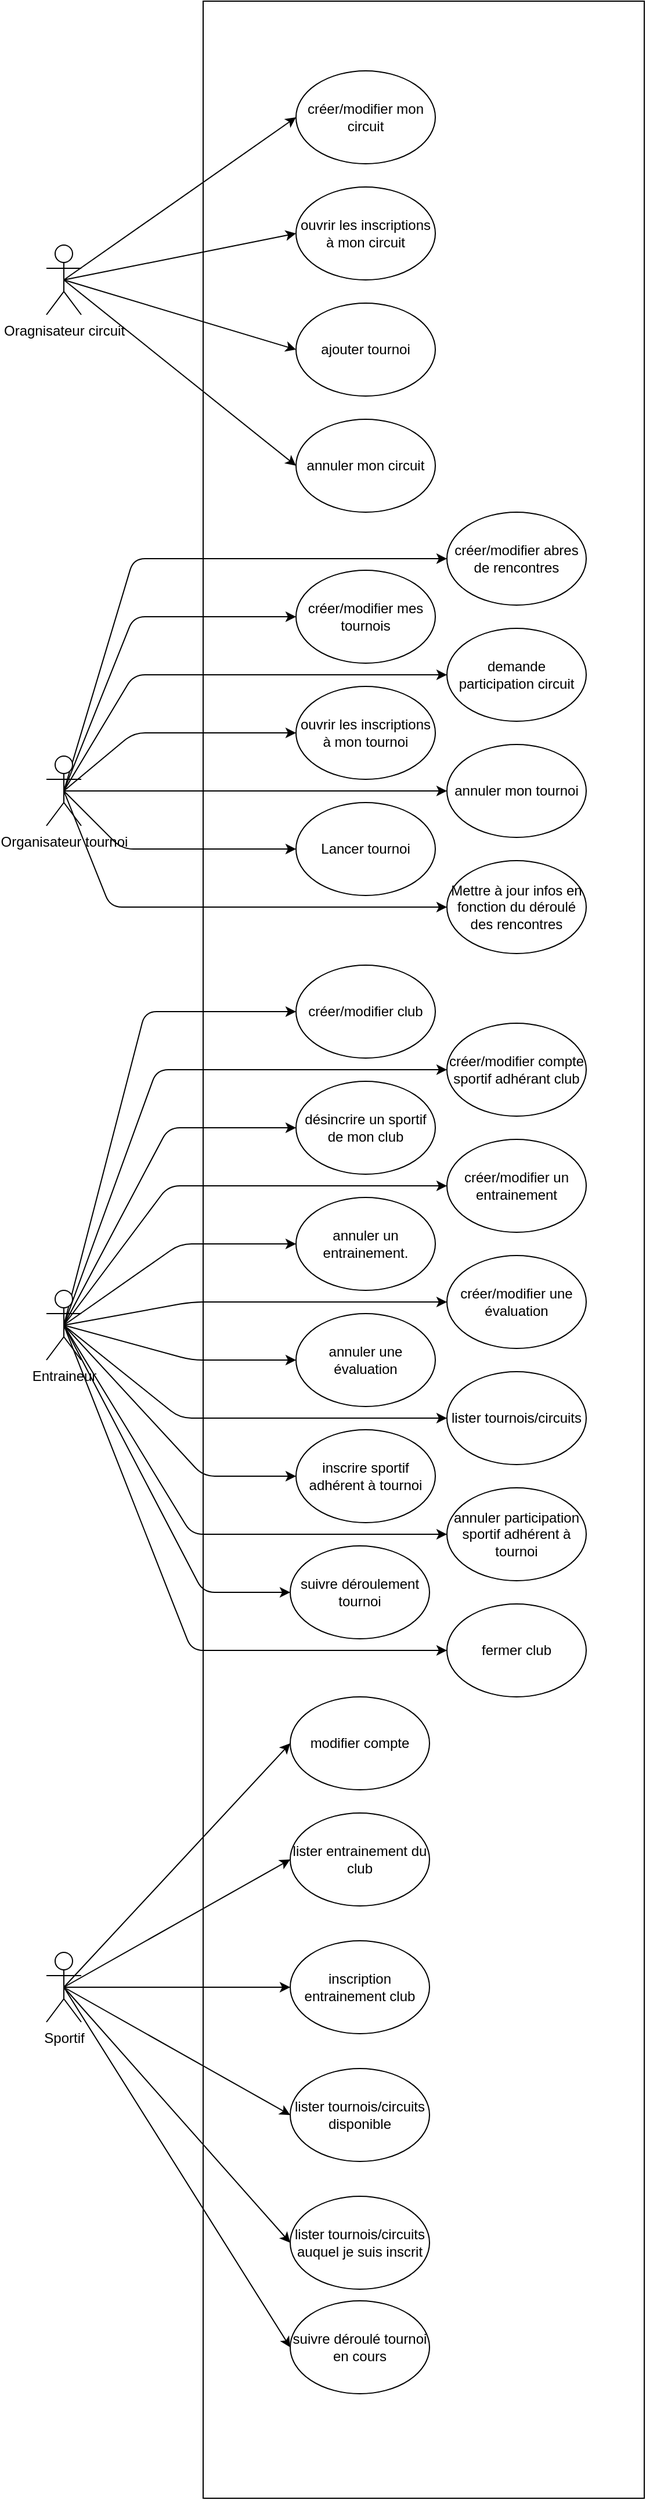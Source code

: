 <mxfile>
    <diagram id="DuVWk0XAeS9pczetzApY" name="Page-1">
        <mxGraphModel dx="424" dy="1254" grid="1" gridSize="10" guides="1" tooltips="1" connect="1" arrows="1" fold="1" page="1" pageScale="1" pageWidth="1100" pageHeight="850" background="none" math="0" shadow="0">
            <root>
                <mxCell id="0"/>
                <mxCell id="1" parent="0"/>
                <mxCell id="78" value="" style="rounded=0;whiteSpace=wrap;html=1;" parent="1" vertex="1">
                    <mxGeometry x="180" y="-320" width="380" height="2150" as="geometry"/>
                </mxCell>
                <mxCell id="13" style="edgeStyle=none;html=1;exitX=0.5;exitY=0.5;exitDx=0;exitDy=0;exitPerimeter=0;entryX=0;entryY=0.5;entryDx=0;entryDy=0;" parent="1" source="3" target="37" edge="1">
                    <mxGeometry relative="1" as="geometry">
                        <mxPoint x="260" y="-10" as="targetPoint"/>
                    </mxGeometry>
                </mxCell>
                <mxCell id="14" style="edgeStyle=none;html=1;exitX=0.5;exitY=0.5;exitDx=0;exitDy=0;exitPerimeter=0;entryX=0;entryY=0.5;entryDx=0;entryDy=0;" parent="1" source="3" target="8" edge="1">
                    <mxGeometry relative="1" as="geometry"/>
                </mxCell>
                <mxCell id="38" style="edgeStyle=none;html=1;exitX=0.5;exitY=0.5;exitDx=0;exitDy=0;exitPerimeter=0;entryX=0;entryY=0.5;entryDx=0;entryDy=0;" parent="1" source="3" target="35" edge="1">
                    <mxGeometry relative="1" as="geometry">
                        <mxPoint x="165" y="140" as="targetPoint"/>
                    </mxGeometry>
                </mxCell>
                <mxCell id="42" style="edgeStyle=none;html=1;exitX=0.5;exitY=0.5;exitDx=0;exitDy=0;exitPerimeter=0;entryX=0;entryY=0.5;entryDx=0;entryDy=0;" parent="1" source="3" target="41" edge="1">
                    <mxGeometry relative="1" as="geometry">
                        <mxPoint x="260" y="80" as="targetPoint"/>
                    </mxGeometry>
                </mxCell>
                <mxCell id="3" value="Oragnisateur circuit" style="shape=umlActor;verticalLabelPosition=bottom;verticalAlign=top;html=1;outlineConnect=0;" parent="1" vertex="1">
                    <mxGeometry x="45" y="-110" width="30" height="60" as="geometry"/>
                </mxCell>
                <mxCell id="18" style="edgeStyle=none;html=1;exitX=0.5;exitY=0.5;exitDx=0;exitDy=0;exitPerimeter=0;entryX=0;entryY=0.5;entryDx=0;entryDy=0;" parent="1" source="4" target="36" edge="1">
                    <mxGeometry relative="1" as="geometry">
                        <mxPoint x="265" y="440" as="targetPoint"/>
                        <Array as="points">
                            <mxPoint x="120" y="210"/>
                        </Array>
                    </mxGeometry>
                </mxCell>
                <mxCell id="20" style="edgeStyle=none;html=1;exitX=0.5;exitY=0.5;exitDx=0;exitDy=0;exitPerimeter=0;entryX=0;entryY=0.5;entryDx=0;entryDy=0;" parent="1" source="4" target="19" edge="1">
                    <mxGeometry relative="1" as="geometry">
                        <Array as="points">
                            <mxPoint x="120" y="260"/>
                        </Array>
                    </mxGeometry>
                </mxCell>
                <mxCell id="43" style="edgeStyle=none;html=1;exitX=0.5;exitY=0.5;exitDx=0;exitDy=0;exitPerimeter=0;entryX=0;entryY=0.5;entryDx=0;entryDy=0;" parent="1" source="4" target="40" edge="1">
                    <mxGeometry relative="1" as="geometry">
                        <Array as="points">
                            <mxPoint x="120" y="310"/>
                        </Array>
                    </mxGeometry>
                </mxCell>
                <mxCell id="44" style="edgeStyle=none;html=1;exitX=0.5;exitY=0.5;exitDx=0;exitDy=0;exitPerimeter=0;entryX=0;entryY=0.5;entryDx=0;entryDy=0;" parent="1" source="4" target="34" edge="1">
                    <mxGeometry relative="1" as="geometry"/>
                </mxCell>
                <mxCell id="70" style="edgeStyle=none;html=1;exitX=0.5;exitY=0.5;exitDx=0;exitDy=0;exitPerimeter=0;entryX=0;entryY=0.5;entryDx=0;entryDy=0;" parent="1" source="4" target="68" edge="1">
                    <mxGeometry relative="1" as="geometry">
                        <Array as="points">
                            <mxPoint x="110" y="410"/>
                        </Array>
                    </mxGeometry>
                </mxCell>
                <mxCell id="71" style="edgeStyle=none;html=1;exitX=0.5;exitY=0.5;exitDx=0;exitDy=0;exitPerimeter=0;entryX=0;entryY=0.5;entryDx=0;entryDy=0;" parent="1" source="4" target="69" edge="1">
                    <mxGeometry relative="1" as="geometry">
                        <Array as="points">
                            <mxPoint x="100" y="460"/>
                        </Array>
                    </mxGeometry>
                </mxCell>
                <mxCell id="73" style="edgeStyle=none;html=1;exitX=0.5;exitY=0.5;exitDx=0;exitDy=0;exitPerimeter=0;entryX=0;entryY=0.5;entryDx=0;entryDy=0;" parent="1" source="4" target="72" edge="1">
                    <mxGeometry relative="1" as="geometry">
                        <Array as="points">
                            <mxPoint x="120" y="160"/>
                        </Array>
                    </mxGeometry>
                </mxCell>
                <mxCell id="4" value="Organisateur tournoi" style="shape=umlActor;verticalLabelPosition=bottom;verticalAlign=top;html=1;outlineConnect=0;" parent="1" vertex="1">
                    <mxGeometry x="45" y="330" width="30" height="60" as="geometry"/>
                </mxCell>
                <mxCell id="21" style="edgeStyle=none;html=1;exitX=0.5;exitY=0.5;exitDx=0;exitDy=0;exitPerimeter=0;entryX=0;entryY=0.5;entryDx=0;entryDy=0;" parent="1" source="5" target="52" edge="1">
                    <mxGeometry relative="1" as="geometry">
                        <mxPoint x="265" y="550" as="targetPoint"/>
                        <Array as="points">
                            <mxPoint x="130" y="550"/>
                        </Array>
                    </mxGeometry>
                </mxCell>
                <mxCell id="22" style="edgeStyle=none;html=1;exitX=0.5;exitY=0.5;exitDx=0;exitDy=0;exitPerimeter=0;entryX=0;entryY=0.5;entryDx=0;entryDy=0;" parent="1" source="5" target="51" edge="1">
                    <mxGeometry relative="1" as="geometry">
                        <mxPoint x="265" y="680" as="targetPoint"/>
                        <Array as="points">
                            <mxPoint x="140" y="600"/>
                        </Array>
                    </mxGeometry>
                </mxCell>
                <mxCell id="23" style="edgeStyle=none;html=1;exitX=0.5;exitY=0.5;exitDx=0;exitDy=0;exitPerimeter=0;entryX=0;entryY=0.5;entryDx=0;entryDy=0;" parent="1" source="5" target="50" edge="1">
                    <mxGeometry relative="1" as="geometry">
                        <mxPoint x="265" y="800" as="targetPoint"/>
                        <Array as="points">
                            <mxPoint x="150" y="650"/>
                        </Array>
                    </mxGeometry>
                </mxCell>
                <mxCell id="29" style="edgeStyle=none;html=1;exitX=0.5;exitY=0.5;exitDx=0;exitDy=0;exitPerimeter=0;entryX=0;entryY=0.5;entryDx=0;entryDy=0;" parent="1" source="5" target="49" edge="1">
                    <mxGeometry relative="1" as="geometry">
                        <mxPoint x="260" y="900" as="targetPoint"/>
                        <Array as="points">
                            <mxPoint x="150" y="700"/>
                        </Array>
                    </mxGeometry>
                </mxCell>
                <mxCell id="30" style="edgeStyle=none;html=1;exitX=0.5;exitY=0.5;exitDx=0;exitDy=0;exitPerimeter=0;entryX=0;entryY=0.5;entryDx=0;entryDy=0;" parent="1" source="5" target="48" edge="1">
                    <mxGeometry relative="1" as="geometry">
                        <mxPoint x="260" y="1000" as="targetPoint"/>
                        <Array as="points">
                            <mxPoint x="160" y="750"/>
                        </Array>
                    </mxGeometry>
                </mxCell>
                <mxCell id="56" style="edgeStyle=none;html=1;exitX=0.5;exitY=0.5;exitDx=0;exitDy=0;exitPerimeter=0;entryX=0;entryY=0.5;entryDx=0;entryDy=0;" parent="1" source="5" target="55" edge="1">
                    <mxGeometry relative="1" as="geometry">
                        <Array as="points">
                            <mxPoint x="170" y="800"/>
                        </Array>
                    </mxGeometry>
                </mxCell>
                <mxCell id="57" style="edgeStyle=none;html=1;exitX=0.5;exitY=0.5;exitDx=0;exitDy=0;exitPerimeter=0;entryX=0;entryY=0.5;entryDx=0;entryDy=0;" parent="1" source="5" target="54" edge="1">
                    <mxGeometry relative="1" as="geometry">
                        <Array as="points">
                            <mxPoint x="170" y="850"/>
                        </Array>
                    </mxGeometry>
                </mxCell>
                <mxCell id="58" style="edgeStyle=none;html=1;exitX=0.5;exitY=0.5;exitDx=0;exitDy=0;exitPerimeter=0;entryX=0;entryY=0.5;entryDx=0;entryDy=0;" parent="1" source="5" target="47" edge="1">
                    <mxGeometry relative="1" as="geometry">
                        <Array as="points">
                            <mxPoint x="160" y="900"/>
                        </Array>
                    </mxGeometry>
                </mxCell>
                <mxCell id="59" style="edgeStyle=none;html=1;exitX=0.5;exitY=0.5;exitDx=0;exitDy=0;exitPerimeter=0;entryX=0;entryY=0.5;entryDx=0;entryDy=0;" parent="1" source="5" target="46" edge="1">
                    <mxGeometry relative="1" as="geometry">
                        <Array as="points">
                            <mxPoint x="180" y="950"/>
                        </Array>
                    </mxGeometry>
                </mxCell>
                <mxCell id="60" style="edgeStyle=none;html=1;exitX=0.5;exitY=0.5;exitDx=0;exitDy=0;exitPerimeter=0;entryX=0;entryY=0.5;entryDx=0;entryDy=0;" parent="1" source="5" target="45" edge="1">
                    <mxGeometry relative="1" as="geometry">
                        <Array as="points">
                            <mxPoint x="170" y="1000"/>
                        </Array>
                    </mxGeometry>
                </mxCell>
                <mxCell id="61" style="edgeStyle=none;html=1;exitX=0.5;exitY=0.5;exitDx=0;exitDy=0;exitPerimeter=0;entryX=0;entryY=0.5;entryDx=0;entryDy=0;" parent="1" source="5" target="53" edge="1">
                    <mxGeometry relative="1" as="geometry">
                        <Array as="points">
                            <mxPoint x="170" y="1100"/>
                        </Array>
                    </mxGeometry>
                </mxCell>
                <mxCell id="77" style="edgeStyle=none;html=1;exitX=0.5;exitY=0.5;exitDx=0;exitDy=0;exitPerimeter=0;entryX=0;entryY=0.5;entryDx=0;entryDy=0;" parent="1" source="5" target="76" edge="1">
                    <mxGeometry relative="1" as="geometry">
                        <Array as="points">
                            <mxPoint x="180" y="1050"/>
                        </Array>
                    </mxGeometry>
                </mxCell>
                <mxCell id="5" value="Entraineur" style="shape=umlActor;verticalLabelPosition=bottom;verticalAlign=top;html=1;outlineConnect=0;" parent="1" vertex="1">
                    <mxGeometry x="45" y="790" width="30" height="60" as="geometry"/>
                </mxCell>
                <mxCell id="24" style="edgeStyle=none;html=1;exitX=0.5;exitY=0.5;exitDx=0;exitDy=0;exitPerimeter=0;entryX=0;entryY=0.5;entryDx=0;entryDy=0;" parent="1" source="6" target="10" edge="1">
                    <mxGeometry relative="1" as="geometry"/>
                </mxCell>
                <mxCell id="27" style="edgeStyle=none;html=1;exitX=0.5;exitY=0.5;exitDx=0;exitDy=0;exitPerimeter=0;entryX=0;entryY=0.5;entryDx=0;entryDy=0;" parent="1" source="6" edge="1">
                    <mxGeometry relative="1" as="geometry">
                        <mxPoint x="255" y="1280" as="targetPoint"/>
                    </mxGeometry>
                </mxCell>
                <mxCell id="28" style="edgeStyle=none;html=1;exitX=0.5;exitY=0.5;exitDx=0;exitDy=0;exitPerimeter=0;entryX=0;entryY=0.5;entryDx=0;entryDy=0;" parent="1" source="6" edge="1">
                    <mxGeometry relative="1" as="geometry">
                        <mxPoint x="255" y="1180" as="targetPoint"/>
                    </mxGeometry>
                </mxCell>
                <mxCell id="66" style="edgeStyle=none;html=1;exitX=0.5;exitY=0.5;exitDx=0;exitDy=0;exitPerimeter=0;entryX=0;entryY=0.5;entryDx=0;entryDy=0;" parent="1" source="6" target="62" edge="1">
                    <mxGeometry relative="1" as="geometry"/>
                </mxCell>
                <mxCell id="67" style="edgeStyle=none;html=1;exitX=0.5;exitY=0.5;exitDx=0;exitDy=0;exitPerimeter=0;entryX=0;entryY=0.5;entryDx=0;entryDy=0;" parent="1" source="6" target="65" edge="1">
                    <mxGeometry relative="1" as="geometry"/>
                </mxCell>
                <mxCell id="74" style="edgeStyle=none;html=1;exitX=0.5;exitY=0.5;exitDx=0;exitDy=0;exitPerimeter=0;entryX=0;entryY=0.5;entryDx=0;entryDy=0;" parent="1" source="6" target="75" edge="1">
                    <mxGeometry relative="1" as="geometry">
                        <mxPoint x="250" y="1690" as="targetPoint"/>
                    </mxGeometry>
                </mxCell>
                <mxCell id="6" value="Sportif" style="shape=umlActor;verticalLabelPosition=bottom;verticalAlign=top;html=1;outlineConnect=0;" parent="1" vertex="1">
                    <mxGeometry x="45" y="1360" width="30" height="60" as="geometry"/>
                </mxCell>
                <mxCell id="8" value="ajouter tournoi" style="ellipse;whiteSpace=wrap;html=1;" parent="1" vertex="1">
                    <mxGeometry x="260" y="-60" width="120" height="80" as="geometry"/>
                </mxCell>
                <mxCell id="10" value="inscription entrainement club" style="ellipse;whiteSpace=wrap;html=1;" parent="1" vertex="1">
                    <mxGeometry x="255" y="1350" width="120" height="80" as="geometry"/>
                </mxCell>
                <mxCell id="19" value="demande participation circuit" style="ellipse;whiteSpace=wrap;html=1;" parent="1" vertex="1">
                    <mxGeometry x="390" y="220" width="120" height="80" as="geometry"/>
                </mxCell>
                <mxCell id="34" value="annuler mon tournoi" style="ellipse;whiteSpace=wrap;html=1;" parent="1" vertex="1">
                    <mxGeometry x="390" y="320" width="120" height="80" as="geometry"/>
                </mxCell>
                <mxCell id="35" value="ouvrir les inscriptions à mon circuit" style="ellipse;whiteSpace=wrap;html=1;" parent="1" vertex="1">
                    <mxGeometry x="260" y="-160" width="120" height="80" as="geometry"/>
                </mxCell>
                <mxCell id="36" value="créer/modifier mes tournois" style="ellipse;whiteSpace=wrap;html=1;" parent="1" vertex="1">
                    <mxGeometry x="260" y="170" width="120" height="80" as="geometry"/>
                </mxCell>
                <mxCell id="37" value="créer/modifier mon circuit" style="ellipse;whiteSpace=wrap;html=1;" parent="1" vertex="1">
                    <mxGeometry x="260" y="-260" width="120" height="80" as="geometry"/>
                </mxCell>
                <mxCell id="40" value="ouvrir les inscriptions à mon tournoi" style="ellipse;whiteSpace=wrap;html=1;" parent="1" vertex="1">
                    <mxGeometry x="260" y="270" width="120" height="80" as="geometry"/>
                </mxCell>
                <mxCell id="41" value="annuler mon circuit" style="ellipse;whiteSpace=wrap;html=1;" parent="1" vertex="1">
                    <mxGeometry x="260" y="40" width="120" height="80" as="geometry"/>
                </mxCell>
                <mxCell id="45" value="annuler participation sportif adhérent à tournoi" style="ellipse;whiteSpace=wrap;html=1;" parent="1" vertex="1">
                    <mxGeometry x="390" y="960" width="120" height="80" as="geometry"/>
                </mxCell>
                <mxCell id="46" value="inscrire sportif adhérent à tournoi" style="ellipse;whiteSpace=wrap;html=1;" parent="1" vertex="1">
                    <mxGeometry x="260" y="910" width="120" height="80" as="geometry"/>
                </mxCell>
                <mxCell id="47" value="lister tournois/circuits" style="ellipse;whiteSpace=wrap;html=1;" parent="1" vertex="1">
                    <mxGeometry x="390" y="860" width="120" height="80" as="geometry"/>
                </mxCell>
                <mxCell id="48" value="annuler un entrainement." style="ellipse;whiteSpace=wrap;html=1;" parent="1" vertex="1">
                    <mxGeometry x="260" y="710" width="120" height="80" as="geometry"/>
                </mxCell>
                <mxCell id="49" value="créer/modifier un entrainement" style="ellipse;whiteSpace=wrap;html=1;" parent="1" vertex="1">
                    <mxGeometry x="390" y="660" width="120" height="80" as="geometry"/>
                </mxCell>
                <mxCell id="50" value="désincrire un sportif de mon club" style="ellipse;whiteSpace=wrap;html=1;" parent="1" vertex="1">
                    <mxGeometry x="260" y="610" width="120" height="80" as="geometry"/>
                </mxCell>
                <mxCell id="51" value="créer/modifier compte sportif adhérant club" style="ellipse;whiteSpace=wrap;html=1;" parent="1" vertex="1">
                    <mxGeometry x="390" y="560" width="120" height="80" as="geometry"/>
                </mxCell>
                <mxCell id="52" value="créer/modifier club" style="ellipse;whiteSpace=wrap;html=1;" parent="1" vertex="1">
                    <mxGeometry x="260" y="510" width="120" height="80" as="geometry"/>
                </mxCell>
                <mxCell id="53" value="fermer club" style="ellipse;whiteSpace=wrap;html=1;" parent="1" vertex="1">
                    <mxGeometry x="390" y="1060" width="120" height="80" as="geometry"/>
                </mxCell>
                <mxCell id="54" value="annuler une évaluation" style="ellipse;whiteSpace=wrap;html=1;" parent="1" vertex="1">
                    <mxGeometry x="260" y="810" width="120" height="80" as="geometry"/>
                </mxCell>
                <mxCell id="55" value="créer/modifier une évaluation" style="ellipse;whiteSpace=wrap;html=1;" parent="1" vertex="1">
                    <mxGeometry x="390" y="760" width="120" height="80" as="geometry"/>
                </mxCell>
                <mxCell id="62" value="lister tournois/circuits disponible" style="ellipse;whiteSpace=wrap;html=1;" parent="1" vertex="1">
                    <mxGeometry x="255" y="1460" width="120" height="80" as="geometry"/>
                </mxCell>
                <mxCell id="63" value="lister entrainement du club" style="ellipse;whiteSpace=wrap;html=1;" parent="1" vertex="1">
                    <mxGeometry x="255" y="1240" width="120" height="80" as="geometry"/>
                </mxCell>
                <mxCell id="64" value="modifier compte" style="ellipse;whiteSpace=wrap;html=1;" parent="1" vertex="1">
                    <mxGeometry x="255" y="1140" width="120" height="80" as="geometry"/>
                </mxCell>
                <mxCell id="65" value="lister tournois/circuits auquel je suis inscrit" style="ellipse;whiteSpace=wrap;html=1;" parent="1" vertex="1">
                    <mxGeometry x="255" y="1570" width="120" height="80" as="geometry"/>
                </mxCell>
                <mxCell id="68" value="Lancer tournoi" style="ellipse;whiteSpace=wrap;html=1;" parent="1" vertex="1">
                    <mxGeometry x="260" y="370" width="120" height="80" as="geometry"/>
                </mxCell>
                <mxCell id="69" value="Mettre à jour infos en fonction du déroulé des rencontres" style="ellipse;whiteSpace=wrap;html=1;" parent="1" vertex="1">
                    <mxGeometry x="390" y="420" width="120" height="80" as="geometry"/>
                </mxCell>
                <mxCell id="72" value="créer/modifier abres de rencontres" style="ellipse;whiteSpace=wrap;html=1;" parent="1" vertex="1">
                    <mxGeometry x="390" y="120" width="120" height="80" as="geometry"/>
                </mxCell>
                <mxCell id="75" value="suivre déroulé tournoi en cours" style="ellipse;whiteSpace=wrap;html=1;" parent="1" vertex="1">
                    <mxGeometry x="255" y="1660" width="120" height="80" as="geometry"/>
                </mxCell>
                <mxCell id="76" value="suivre déroulement tournoi" style="ellipse;whiteSpace=wrap;html=1;" parent="1" vertex="1">
                    <mxGeometry x="255" y="1010" width="120" height="80" as="geometry"/>
                </mxCell>
            </root>
        </mxGraphModel>
    </diagram>
</mxfile>